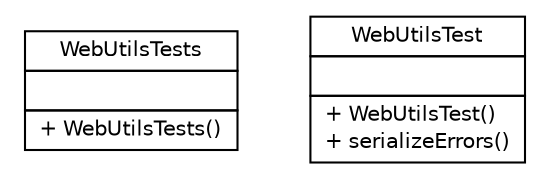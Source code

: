 #!/usr/local/bin/dot
#
# Class diagram 
# Generated by UMLGraph version 5.1 (http://www.umlgraph.org/)
#

digraph G {
	edge [fontname="Helvetica",fontsize=10,labelfontname="Helvetica",labelfontsize=10];
	node [fontname="Helvetica",fontsize=10,shape=plaintext];
	nodesep=0.25;
	ranksep=0.5;
	// net.sereneproject.collector.web.utils.WebUtilsTests
	c18 [label=<<table title="net.sereneproject.collector.web.utils.WebUtilsTests" border="0" cellborder="1" cellspacing="0" cellpadding="2" port="p" href="./WebUtilsTests.html">
		<tr><td><table border="0" cellspacing="0" cellpadding="1">
<tr><td align="center" balign="center"> WebUtilsTests </td></tr>
		</table></td></tr>
		<tr><td><table border="0" cellspacing="0" cellpadding="1">
<tr><td align="left" balign="left">  </td></tr>
		</table></td></tr>
		<tr><td><table border="0" cellspacing="0" cellpadding="1">
<tr><td align="left" balign="left"> + WebUtilsTests() </td></tr>
		</table></td></tr>
		</table>>, fontname="Helvetica", fontcolor="black", fontsize=10.0];
	// net.sereneproject.collector.web.utils.WebUtilsTest
	c19 [label=<<table title="net.sereneproject.collector.web.utils.WebUtilsTest" border="0" cellborder="1" cellspacing="0" cellpadding="2" port="p" href="./WebUtilsTest.html">
		<tr><td><table border="0" cellspacing="0" cellpadding="1">
<tr><td align="center" balign="center"> WebUtilsTest </td></tr>
		</table></td></tr>
		<tr><td><table border="0" cellspacing="0" cellpadding="1">
<tr><td align="left" balign="left">  </td></tr>
		</table></td></tr>
		<tr><td><table border="0" cellspacing="0" cellpadding="1">
<tr><td align="left" balign="left"> + WebUtilsTest() </td></tr>
<tr><td align="left" balign="left"> + serializeErrors() </td></tr>
		</table></td></tr>
		</table>>, fontname="Helvetica", fontcolor="black", fontsize=10.0];
}

